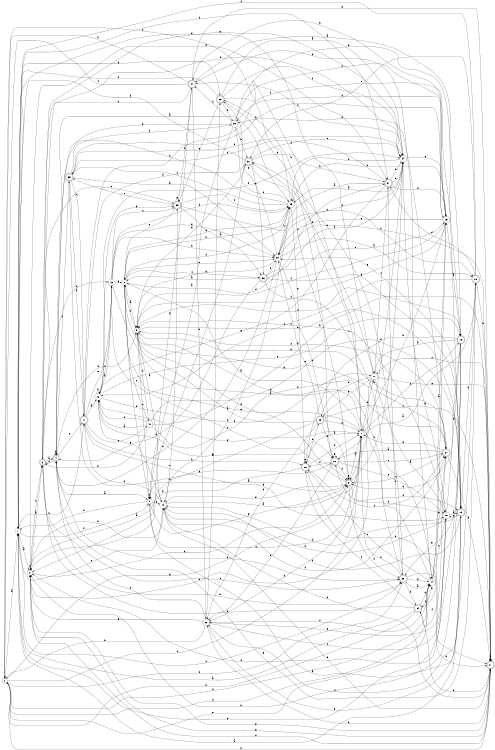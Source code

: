 digraph n33_1 {
__start0 [label="" shape="none"];

rankdir=LR;
size="8,5";

s0 [style="filled", color="black", fillcolor="white" shape="circle", label="0"];
s1 [style="filled", color="black", fillcolor="white" shape="circle", label="1"];
s2 [style="filled", color="black", fillcolor="white" shape="circle", label="2"];
s3 [style="rounded,filled", color="black", fillcolor="white" shape="doublecircle", label="3"];
s4 [style="rounded,filled", color="black", fillcolor="white" shape="doublecircle", label="4"];
s5 [style="filled", color="black", fillcolor="white" shape="circle", label="5"];
s6 [style="rounded,filled", color="black", fillcolor="white" shape="doublecircle", label="6"];
s7 [style="filled", color="black", fillcolor="white" shape="circle", label="7"];
s8 [style="filled", color="black", fillcolor="white" shape="circle", label="8"];
s9 [style="filled", color="black", fillcolor="white" shape="circle", label="9"];
s10 [style="filled", color="black", fillcolor="white" shape="circle", label="10"];
s11 [style="rounded,filled", color="black", fillcolor="white" shape="doublecircle", label="11"];
s12 [style="filled", color="black", fillcolor="white" shape="circle", label="12"];
s13 [style="filled", color="black", fillcolor="white" shape="circle", label="13"];
s14 [style="filled", color="black", fillcolor="white" shape="circle", label="14"];
s15 [style="filled", color="black", fillcolor="white" shape="circle", label="15"];
s16 [style="rounded,filled", color="black", fillcolor="white" shape="doublecircle", label="16"];
s17 [style="filled", color="black", fillcolor="white" shape="circle", label="17"];
s18 [style="filled", color="black", fillcolor="white" shape="circle", label="18"];
s19 [style="rounded,filled", color="black", fillcolor="white" shape="doublecircle", label="19"];
s20 [style="rounded,filled", color="black", fillcolor="white" shape="doublecircle", label="20"];
s21 [style="rounded,filled", color="black", fillcolor="white" shape="doublecircle", label="21"];
s22 [style="filled", color="black", fillcolor="white" shape="circle", label="22"];
s23 [style="rounded,filled", color="black", fillcolor="white" shape="doublecircle", label="23"];
s24 [style="filled", color="black", fillcolor="white" shape="circle", label="24"];
s25 [style="filled", color="black", fillcolor="white" shape="circle", label="25"];
s26 [style="rounded,filled", color="black", fillcolor="white" shape="doublecircle", label="26"];
s27 [style="rounded,filled", color="black", fillcolor="white" shape="doublecircle", label="27"];
s28 [style="rounded,filled", color="black", fillcolor="white" shape="doublecircle", label="28"];
s29 [style="filled", color="black", fillcolor="white" shape="circle", label="29"];
s30 [style="rounded,filled", color="black", fillcolor="white" shape="doublecircle", label="30"];
s31 [style="rounded,filled", color="black", fillcolor="white" shape="doublecircle", label="31"];
s32 [style="filled", color="black", fillcolor="white" shape="circle", label="32"];
s33 [style="rounded,filled", color="black", fillcolor="white" shape="doublecircle", label="33"];
s34 [style="rounded,filled", color="black", fillcolor="white" shape="doublecircle", label="34"];
s35 [style="rounded,filled", color="black", fillcolor="white" shape="doublecircle", label="35"];
s36 [style="rounded,filled", color="black", fillcolor="white" shape="doublecircle", label="36"];
s37 [style="rounded,filled", color="black", fillcolor="white" shape="doublecircle", label="37"];
s38 [style="rounded,filled", color="black", fillcolor="white" shape="doublecircle", label="38"];
s39 [style="rounded,filled", color="black", fillcolor="white" shape="doublecircle", label="39"];
s40 [style="filled", color="black", fillcolor="white" shape="circle", label="40"];
s0 -> s1 [label="a"];
s0 -> s21 [label="b"];
s0 -> s7 [label="c"];
s0 -> s14 [label="d"];
s0 -> s14 [label="e"];
s0 -> s33 [label="f"];
s0 -> s6 [label="g"];
s1 -> s2 [label="a"];
s1 -> s11 [label="b"];
s1 -> s33 [label="c"];
s1 -> s5 [label="d"];
s1 -> s17 [label="e"];
s1 -> s31 [label="f"];
s1 -> s23 [label="g"];
s2 -> s3 [label="a"];
s2 -> s6 [label="b"];
s2 -> s3 [label="c"];
s2 -> s10 [label="d"];
s2 -> s31 [label="e"];
s2 -> s2 [label="f"];
s2 -> s21 [label="g"];
s3 -> s4 [label="a"];
s3 -> s33 [label="b"];
s3 -> s39 [label="c"];
s3 -> s13 [label="d"];
s3 -> s33 [label="e"];
s3 -> s24 [label="f"];
s3 -> s24 [label="g"];
s4 -> s5 [label="a"];
s4 -> s33 [label="b"];
s4 -> s11 [label="c"];
s4 -> s3 [label="d"];
s4 -> s9 [label="e"];
s4 -> s35 [label="f"];
s4 -> s4 [label="g"];
s5 -> s6 [label="a"];
s5 -> s5 [label="b"];
s5 -> s7 [label="c"];
s5 -> s1 [label="d"];
s5 -> s10 [label="e"];
s5 -> s8 [label="f"];
s5 -> s6 [label="g"];
s6 -> s7 [label="a"];
s6 -> s24 [label="b"];
s6 -> s13 [label="c"];
s6 -> s33 [label="d"];
s6 -> s10 [label="e"];
s6 -> s19 [label="f"];
s6 -> s6 [label="g"];
s7 -> s8 [label="a"];
s7 -> s23 [label="b"];
s7 -> s22 [label="c"];
s7 -> s16 [label="d"];
s7 -> s8 [label="e"];
s7 -> s17 [label="f"];
s7 -> s12 [label="g"];
s8 -> s9 [label="a"];
s8 -> s25 [label="b"];
s8 -> s36 [label="c"];
s8 -> s31 [label="d"];
s8 -> s32 [label="e"];
s8 -> s25 [label="f"];
s8 -> s27 [label="g"];
s9 -> s10 [label="a"];
s9 -> s8 [label="b"];
s9 -> s5 [label="c"];
s9 -> s40 [label="d"];
s9 -> s19 [label="e"];
s9 -> s15 [label="f"];
s9 -> s6 [label="g"];
s10 -> s7 [label="a"];
s10 -> s11 [label="b"];
s10 -> s39 [label="c"];
s10 -> s21 [label="d"];
s10 -> s1 [label="e"];
s10 -> s27 [label="f"];
s10 -> s12 [label="g"];
s11 -> s12 [label="a"];
s11 -> s26 [label="b"];
s11 -> s40 [label="c"];
s11 -> s30 [label="d"];
s11 -> s13 [label="e"];
s11 -> s16 [label="f"];
s11 -> s18 [label="g"];
s12 -> s13 [label="a"];
s12 -> s12 [label="b"];
s12 -> s16 [label="c"];
s12 -> s17 [label="d"];
s12 -> s28 [label="e"];
s12 -> s24 [label="f"];
s12 -> s39 [label="g"];
s13 -> s14 [label="a"];
s13 -> s32 [label="b"];
s13 -> s39 [label="c"];
s13 -> s25 [label="d"];
s13 -> s32 [label="e"];
s13 -> s12 [label="f"];
s13 -> s8 [label="g"];
s14 -> s15 [label="a"];
s14 -> s37 [label="b"];
s14 -> s18 [label="c"];
s14 -> s0 [label="d"];
s14 -> s26 [label="e"];
s14 -> s34 [label="f"];
s14 -> s27 [label="g"];
s15 -> s16 [label="a"];
s15 -> s7 [label="b"];
s15 -> s25 [label="c"];
s15 -> s29 [label="d"];
s15 -> s32 [label="e"];
s15 -> s9 [label="f"];
s15 -> s37 [label="g"];
s16 -> s17 [label="a"];
s16 -> s2 [label="b"];
s16 -> s9 [label="c"];
s16 -> s26 [label="d"];
s16 -> s6 [label="e"];
s16 -> s2 [label="f"];
s16 -> s33 [label="g"];
s17 -> s18 [label="a"];
s17 -> s2 [label="b"];
s17 -> s31 [label="c"];
s17 -> s38 [label="d"];
s17 -> s21 [label="e"];
s17 -> s30 [label="f"];
s17 -> s38 [label="g"];
s18 -> s19 [label="a"];
s18 -> s16 [label="b"];
s18 -> s9 [label="c"];
s18 -> s10 [label="d"];
s18 -> s22 [label="e"];
s18 -> s28 [label="f"];
s18 -> s1 [label="g"];
s19 -> s1 [label="a"];
s19 -> s20 [label="b"];
s19 -> s22 [label="c"];
s19 -> s10 [label="d"];
s19 -> s18 [label="e"];
s19 -> s10 [label="f"];
s19 -> s32 [label="g"];
s20 -> s5 [label="a"];
s20 -> s21 [label="b"];
s20 -> s12 [label="c"];
s20 -> s31 [label="d"];
s20 -> s30 [label="e"];
s20 -> s1 [label="f"];
s20 -> s4 [label="g"];
s21 -> s21 [label="a"];
s21 -> s22 [label="b"];
s21 -> s17 [label="c"];
s21 -> s34 [label="d"];
s21 -> s10 [label="e"];
s21 -> s2 [label="f"];
s21 -> s2 [label="g"];
s22 -> s23 [label="a"];
s22 -> s0 [label="b"];
s22 -> s18 [label="c"];
s22 -> s4 [label="d"];
s22 -> s19 [label="e"];
s22 -> s14 [label="f"];
s22 -> s2 [label="g"];
s23 -> s24 [label="a"];
s23 -> s29 [label="b"];
s23 -> s1 [label="c"];
s23 -> s7 [label="d"];
s23 -> s39 [label="e"];
s23 -> s24 [label="f"];
s23 -> s28 [label="g"];
s24 -> s25 [label="a"];
s24 -> s6 [label="b"];
s24 -> s37 [label="c"];
s24 -> s25 [label="d"];
s24 -> s15 [label="e"];
s24 -> s32 [label="f"];
s24 -> s18 [label="g"];
s25 -> s4 [label="a"];
s25 -> s4 [label="b"];
s25 -> s10 [label="c"];
s25 -> s0 [label="d"];
s25 -> s26 [label="e"];
s25 -> s35 [label="f"];
s25 -> s8 [label="g"];
s26 -> s7 [label="a"];
s26 -> s21 [label="b"];
s26 -> s27 [label="c"];
s26 -> s38 [label="d"];
s26 -> s26 [label="e"];
s26 -> s7 [label="f"];
s26 -> s2 [label="g"];
s27 -> s28 [label="a"];
s27 -> s9 [label="b"];
s27 -> s6 [label="c"];
s27 -> s9 [label="d"];
s27 -> s7 [label="e"];
s27 -> s29 [label="f"];
s27 -> s21 [label="g"];
s28 -> s20 [label="a"];
s28 -> s22 [label="b"];
s28 -> s18 [label="c"];
s28 -> s26 [label="d"];
s28 -> s27 [label="e"];
s28 -> s6 [label="f"];
s28 -> s28 [label="g"];
s29 -> s5 [label="a"];
s29 -> s30 [label="b"];
s29 -> s15 [label="c"];
s29 -> s19 [label="d"];
s29 -> s25 [label="e"];
s29 -> s37 [label="f"];
s29 -> s4 [label="g"];
s30 -> s2 [label="a"];
s30 -> s31 [label="b"];
s30 -> s24 [label="c"];
s30 -> s1 [label="d"];
s30 -> s36 [label="e"];
s30 -> s6 [label="f"];
s30 -> s9 [label="g"];
s31 -> s32 [label="a"];
s31 -> s33 [label="b"];
s31 -> s35 [label="c"];
s31 -> s24 [label="d"];
s31 -> s24 [label="e"];
s31 -> s15 [label="f"];
s31 -> s12 [label="g"];
s32 -> s20 [label="a"];
s32 -> s25 [label="b"];
s32 -> s6 [label="c"];
s32 -> s4 [label="d"];
s32 -> s23 [label="e"];
s32 -> s21 [label="f"];
s32 -> s9 [label="g"];
s33 -> s14 [label="a"];
s33 -> s30 [label="b"];
s33 -> s9 [label="c"];
s33 -> s34 [label="d"];
s33 -> s21 [label="e"];
s33 -> s7 [label="f"];
s33 -> s14 [label="g"];
s34 -> s1 [label="a"];
s34 -> s0 [label="b"];
s34 -> s26 [label="c"];
s34 -> s14 [label="d"];
s34 -> s3 [label="e"];
s34 -> s27 [label="f"];
s34 -> s15 [label="g"];
s35 -> s32 [label="a"];
s35 -> s15 [label="b"];
s35 -> s11 [label="c"];
s35 -> s11 [label="d"];
s35 -> s24 [label="e"];
s35 -> s29 [label="f"];
s35 -> s28 [label="g"];
s36 -> s8 [label="a"];
s36 -> s24 [label="b"];
s36 -> s14 [label="c"];
s36 -> s4 [label="d"];
s36 -> s15 [label="e"];
s36 -> s32 [label="f"];
s36 -> s19 [label="g"];
s37 -> s16 [label="a"];
s37 -> s22 [label="b"];
s37 -> s3 [label="c"];
s37 -> s0 [label="d"];
s37 -> s21 [label="e"];
s37 -> s0 [label="f"];
s37 -> s5 [label="g"];
s38 -> s9 [label="a"];
s38 -> s2 [label="b"];
s38 -> s21 [label="c"];
s38 -> s22 [label="d"];
s38 -> s7 [label="e"];
s38 -> s28 [label="f"];
s38 -> s32 [label="g"];
s39 -> s36 [label="a"];
s39 -> s20 [label="b"];
s39 -> s8 [label="c"];
s39 -> s37 [label="d"];
s39 -> s35 [label="e"];
s39 -> s25 [label="f"];
s39 -> s39 [label="g"];
s40 -> s12 [label="a"];
s40 -> s27 [label="b"];
s40 -> s8 [label="c"];
s40 -> s3 [label="d"];
s40 -> s19 [label="e"];
s40 -> s12 [label="f"];
s40 -> s21 [label="g"];

}